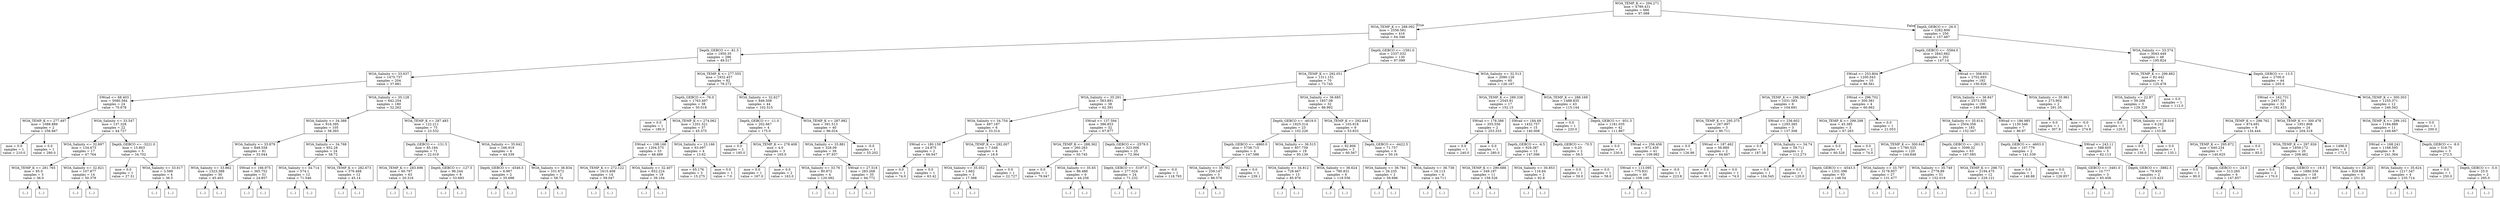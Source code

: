digraph Tree {
node [shape=box] ;
0 [label="WOA_TEMP_K <= 294.271\nmse = 4789.431\nsamples = 666\nvalue = 97.088"] ;
1 [label="WOA_TEMP_K <= 288.092\nmse = 2556.581\nsamples = 416\nvalue = 64.346"] ;
0 -> 1 [labeldistance=2.5, labelangle=45, headlabel="True"] ;
2 [label="Depth_GEBCO <= -81.5\nmse = 1950.35\nsamples = 286\nvalue = 49.517"] ;
1 -> 2 ;
3 [label="WOA_Salinity <= 33.637\nmse = 1475.737\nsamples = 204\nvalue = 37.881"] ;
2 -> 3 ;
4 [label="SWrad <= 68.403\nmse = 5080.584\nsamples = 24\nvalue = 70.678"] ;
3 -> 4 ;
5 [label="WOA_TEMP_K <= 277.497\nmse = 1088.889\nsamples = 2\nvalue = 256.667"] ;
4 -> 5 ;
6 [label="mse = 0.0\nsamples = 1\nvalue = 210.0"] ;
5 -> 6 ;
7 [label="mse = 0.0\nsamples = 1\nvalue = 280.0"] ;
5 -> 7 ;
8 [label="WOA_Salinity <= 33.547\nmse = 137.328\nsamples = 22\nvalue = 44.727"] ;
4 -> 8 ;
9 [label="WOA_Salinity <= 32.697\nmse = 134.473\nsamples = 17\nvalue = 47.764"] ;
8 -> 9 ;
10 [label="WOA_TEMP_K <= 281.765\nmse = 85.0\nsamples = 3\nvalue = 36.0"] ;
9 -> 10 ;
11 [label="(...)"] ;
10 -> 11 ;
14 [label="(...)"] ;
10 -> 14 ;
15 [label="WOA_Salinity <= 32.821\nmse = 107.877\nsamples = 14\nvalue = 50.379"] ;
9 -> 15 ;
16 [label="(...)"] ;
15 -> 16 ;
17 [label="(...)"] ;
15 -> 17 ;
36 [label="Depth_GEBCO <= -3221.0\nmse = 15.803\nsamples = 5\nvalue = 34.702"] ;
8 -> 36 ;
37 [label="mse = 0.0\nsamples = 1\nvalue = 27.51"] ;
36 -> 37 ;
38 [label="WOA_Salinity <= 33.617\nmse = 3.589\nsamples = 4\nvalue = 36.5"] ;
36 -> 38 ;
39 [label="(...)"] ;
38 -> 39 ;
44 [label="(...)"] ;
38 -> 44 ;
45 [label="WOA_Salinity <= 35.128\nmse = 642.254\nsamples = 180\nvalue = 32.262"] ;
3 -> 45 ;
46 [label="WOA_Salinity <= 34.388\nmse = 916.395\nsamples = 105\nvalue = 38.393"] ;
45 -> 46 ;
47 [label="WOA_Salinity <= 33.879\nmse = 848.558\nsamples = 81\nvalue = 33.044"] ;
46 -> 47 ;
48 [label="WOA_Salinity <= 33.862\nmse = 1323.388\nsamples = 30\nvalue = 45.403"] ;
47 -> 48 ;
49 [label="(...)"] ;
48 -> 49 ;
102 [label="(...)"] ;
48 -> 102 ;
107 [label="SWrad <= 166.975\nmse = 365.752\nsamples = 51\nvalue = 24.857"] ;
47 -> 107 ;
108 [label="(...)"] ;
107 -> 108 ;
135 [label="(...)"] ;
107 -> 135 ;
204 [label="WOA_Salinity <= 34.768\nmse = 652.28\nsamples = 24\nvalue = 58.72"] ;
46 -> 204 ;
205 [label="WOA_Salinity <= 34.714\nmse = 574.1\nsamples = 12\nvalue = 71.546"] ;
204 -> 205 ;
206 [label="(...)"] ;
205 -> 206 ;
223 [label="(...)"] ;
205 -> 223 ;
226 [label="WOA_TEMP_K <= 282.673\nmse = 376.468\nsamples = 12\nvalue = 45.14"] ;
204 -> 226 ;
227 [label="(...)"] ;
226 -> 227 ;
236 [label="(...)"] ;
226 -> 236 ;
249 [label="WOA_TEMP_K <= 287.483\nmse = 122.211\nsamples = 75\nvalue = 23.532"] ;
45 -> 249 ;
250 [label="Depth_GEBCO <= -131.5\nmse = 85.184\nsamples = 71\nvalue = 22.019"] ;
249 -> 250 ;
251 [label="WOA_TEMP_K <= 283.696\nmse = 60.797\nsamples = 63\nvalue = 20.316"] ;
250 -> 251 ;
252 [label="(...)"] ;
251 -> 252 ;
291 [label="(...)"] ;
251 -> 291 ;
310 [label="Depth_GEBCO <= -127.5\nmse = 96.244\nsamples = 8\nvalue = 33.693"] ;
250 -> 310 ;
311 [label="(...)"] ;
310 -> 311 ;
314 [label="(...)"] ;
310 -> 314 ;
321 [label="WOA_Salinity <= 35.642\nmse = 166.919\nsamples = 4\nvalue = 44.339"] ;
249 -> 321 ;
322 [label="Depth_GEBCO <= -4546.5\nmse = 6.967\nsamples = 2\nvalue = 35.698"] ;
321 -> 322 ;
323 [label="(...)"] ;
322 -> 323 ;
324 [label="(...)"] ;
322 -> 324 ;
325 [label="WOA_Salinity <= 36.834\nmse = 101.672\nsamples = 2\nvalue = 58.74"] ;
321 -> 325 ;
326 [label="(...)"] ;
325 -> 326 ;
327 [label="(...)"] ;
325 -> 327 ;
328 [label="WOA_TEMP_K <= 277.555\nmse = 1932.457\nsamples = 82\nvalue = 79.272"] ;
2 -> 328 ;
329 [label="Depth_GEBCO <= -76.0\nmse = 1763.497\nsamples = 38\nvalue = 50.018"] ;
328 -> 329 ;
330 [label="mse = 0.0\nsamples = 1\nvalue = 180.0"] ;
329 -> 330 ;
331 [label="WOA_TEMP_K <= 274.062\nmse = 1201.521\nsamples = 37\nvalue = 45.375"] ;
329 -> 331 ;
332 [label="SWrad <= 198.166\nmse = 1204.575\nsamples = 33\nvalue = 48.489"] ;
331 -> 332 ;
333 [label="WOA_TEMP_K <= 272.122\nmse = 1615.408\nsamples = 14\nvalue = 59.047"] ;
332 -> 333 ;
334 [label="(...)"] ;
333 -> 334 ;
341 [label="(...)"] ;
333 -> 341 ;
344 [label="WOA_Salinity <= 32.407\nmse = 652.224\nsamples = 19\nvalue = 39.104"] ;
332 -> 344 ;
345 [label="(...)"] ;
344 -> 345 ;
346 [label="(...)"] ;
344 -> 346 ;
355 [label="WOA_Salinity <= 23.166\nmse = 63.097\nsamples = 4\nvalue = 13.62"] ;
331 -> 355 ;
356 [label="mse = 65.176\nsamples = 3\nvalue = 15.275"] ;
355 -> 356 ;
357 [label="mse = 0.0\nsamples = 1\nvalue = 7.0"] ;
355 -> 357 ;
358 [label="WOA_Salinity <= 32.627\nmse = 846.508\nsamples = 44\nvalue = 102.515"] ;
328 -> 358 ;
359 [label="Depth_GEBCO <= -11.0\nmse = 202.667\nsamples = 4\nvalue = 175.0"] ;
358 -> 359 ;
360 [label="mse = 0.0\nsamples = 1\nvalue = 195.0"] ;
359 -> 360 ;
361 [label="WOA_TEMP_K <= 278.408\nmse = 4.0\nsamples = 3\nvalue = 165.0"] ;
359 -> 361 ;
362 [label="mse = 0.0\nsamples = 1\nvalue = 167.0"] ;
361 -> 362 ;
363 [label="mse = 0.0\nsamples = 2\nvalue = 163.0"] ;
361 -> 363 ;
364 [label="WOA_TEMP_K <= 287.982\nmse = 391.513\nsamples = 40\nvalue = 96.024"] ;
358 -> 364 ;
365 [label="WOA_Salinity <= 33.881\nmse = 328.09\nsamples = 39\nvalue = 97.937"] ;
364 -> 365 ;
366 [label="WOA_Salinity <= 33.76\nmse = 80.872\nsamples = 4\nvalue = 120.092"] ;
365 -> 366 ;
367 [label="(...)"] ;
366 -> 367 ;
372 [label="(...)"] ;
366 -> 372 ;
373 [label="SWrad <= 27.518\nmse = 283.268\nsamples = 35\nvalue = 94.772"] ;
365 -> 373 ;
374 [label="(...)"] ;
373 -> 374 ;
375 [label="(...)"] ;
373 -> 375 ;
422 [label="mse = -0.0\nsamples = 1\nvalue = 55.202"] ;
364 -> 422 ;
423 [label="Depth_GEBCO <= -1591.0\nmse = 2337.032\nsamples = 130\nvalue = 97.099"] ;
1 -> 423 ;
424 [label="WOA_TEMP_K <= 292.051\nmse = 1311.151\nsamples = 70\nvalue = 73.745"] ;
423 -> 424 ;
425 [label="WOA_Salinity <= 35.291\nmse = 563.891\nsamples = 38\nvalue = 62.391"] ;
424 -> 425 ;
426 [label="WOA_Salinity <= 34.754\nmse = 497.187\nsamples = 6\nvalue = 33.314"] ;
425 -> 426 ;
427 [label="SWrad <= 180.159\nmse = 24.875\nsamples = 2\nvalue = 66.947"] ;
426 -> 427 ;
428 [label="mse = 0.0\nsamples = 1\nvalue = 74.0"] ;
427 -> 428 ;
429 [label="mse = 0.0\nsamples = 1\nvalue = 63.42"] ;
427 -> 429 ;
430 [label="WOA_TEMP_K <= 292.007\nmse = 7.048\nsamples = 4\nvalue = 18.9"] ;
426 -> 430 ;
431 [label="WOA_Salinity <= 35.052\nmse = 1.662\nsamples = 3\nvalue = 17.368"] ;
430 -> 431 ;
432 [label="(...)"] ;
431 -> 432 ;
433 [label="(...)"] ;
431 -> 433 ;
434 [label="mse = 0.0\nsamples = 1\nvalue = 22.727"] ;
430 -> 434 ;
435 [label="SWrad <= 137.594\nmse = 386.853\nsamples = 32\nvalue = 67.877"] ;
425 -> 435 ;
436 [label="WOA_TEMP_K <= 288.362\nmse = 260.263\nsamples = 7\nvalue = 50.745"] ;
435 -> 436 ;
437 [label="mse = 0.0\nsamples = 1\nvalue = 79.947"] ;
436 -> 437 ;
438 [label="WOA_Salinity <= 35.65\nmse = 86.486\nsamples = 6\nvalue = 44.256"] ;
436 -> 438 ;
439 [label="(...)"] ;
438 -> 439 ;
440 [label="(...)"] ;
438 -> 440 ;
449 [label="Depth_GEBCO <= -2579.5\nmse = 323.006\nsamples = 25\nvalue = 72.364"] ;
435 -> 449 ;
450 [label="Depth_GEBCO <= -5197.0\nmse = 277.024\nsamples = 24\nvalue = 71.232"] ;
449 -> 450 ;
451 [label="(...)"] ;
450 -> 451 ;
452 [label="(...)"] ;
450 -> 452 ;
485 [label="mse = -0.0\nsamples = 1\nvalue = 118.793"] ;
449 -> 485 ;
486 [label="WOA_Salinity <= 36.685\nmse = 1857.08\nsamples = 32\nvalue = 86.992"] ;
424 -> 486 ;
487 [label="Depth_GEBCO <= -4619.0\nmse = 1925.314\nsamples = 23\nvalue = 102.226"] ;
486 -> 487 ;
488 [label="Depth_GEBCO <= -4860.0\nmse = 5738.715\nsamples = 4\nvalue = 147.586"] ;
487 -> 488 ;
489 [label="WOA_Salinity <= 35.792\nmse = 259.147\nsamples = 3\nvalue = 86.576"] ;
488 -> 489 ;
490 [label="(...)"] ;
489 -> 490 ;
493 [label="(...)"] ;
489 -> 493 ;
494 [label="mse = 0.0\nsamples = 1\nvalue = 239.1"] ;
488 -> 494 ;
495 [label="WOA_Salinity <= 36.515\nmse = 957.759\nsamples = 19\nvalue = 95.139"] ;
487 -> 495 ;
496 [label="WOA_Salinity <= 34.812\nmse = 728.467\nsamples = 13\nvalue = 85.976"] ;
495 -> 496 ;
497 [label="(...)"] ;
496 -> 497 ;
502 [label="(...)"] ;
496 -> 502 ;
519 [label="WOA_Salinity <= 36.624\nmse = 780.831\nsamples = 6\nvalue = 118.556"] ;
495 -> 519 ;
520 [label="(...)"] ;
519 -> 520 ;
525 [label="(...)"] ;
519 -> 525 ;
530 [label="WOA_TEMP_K <= 292.644\nmse = 103.918\nsamples = 9\nvalue = 53.833"] ;
486 -> 530 ;
531 [label="mse = 92.806\nsamples = 3\nvalue = 60.567"] ;
530 -> 531 ;
532 [label="Depth_GEBCO <= -4422.5\nmse = 71.757\nsamples = 6\nvalue = 50.16"] ;
530 -> 532 ;
533 [label="WOA_Salinity <= 36.784\nmse = 26.235\nsamples = 2\nvalue = 59.696"] ;
532 -> 533 ;
534 [label="(...)"] ;
533 -> 534 ;
535 [label="(...)"] ;
533 -> 535 ;
536 [label="WOA_Salinity <= 36.738\nmse = 16.113\nsamples = 4\nvalue = 44.711"] ;
532 -> 536 ;
537 [label="(...)"] ;
536 -> 537 ;
538 [label="(...)"] ;
536 -> 538 ;
541 [label="WOA_Salinity <= 32.513\nmse = 2090.126\nsamples = 60\nvalue = 126.167"] ;
423 -> 541 ;
542 [label="WOA_TEMP_K <= 289.338\nmse = 2545.91\nsamples = 17\nvalue = 152.15"] ;
541 -> 542 ;
543 [label="SWrad <= 178.386\nmse = 355.556\nsamples = 2\nvalue = 253.333"] ;
542 -> 543 ;
544 [label="mse = 0.0\nsamples = 1\nvalue = 240.0"] ;
543 -> 544 ;
545 [label="mse = 0.0\nsamples = 1\nvalue = 280.0"] ;
543 -> 545 ;
546 [label="SWrad <= 184.69\nmse = 1432.757\nsamples = 15\nvalue = 140.008"] ;
542 -> 546 ;
547 [label="Depth_GEBCO <= -4.5\nmse = 929.387\nsamples = 13\nvalue = 147.096"] ;
546 -> 547 ;
548 [label="WOA_TEMP_K <= 290.688\nmse = 349.197\nsamples = 11\nvalue = 158.526"] ;
547 -> 548 ;
549 [label="(...)"] ;
548 -> 549 ;
556 [label="(...)"] ;
548 -> 556 ;
567 [label="WOA_Salinity <= 30.853\nmse = 116.64\nsamples = 2\nvalue = 92.8"] ;
547 -> 567 ;
568 [label="(...)"] ;
567 -> 568 ;
569 [label="(...)"] ;
567 -> 569 ;
570 [label="Depth_GEBCO <= -70.5\nmse = 0.25\nsamples = 2\nvalue = 58.5"] ;
546 -> 570 ;
571 [label="mse = 0.0\nsamples = 1\nvalue = 59.0"] ;
570 -> 571 ;
572 [label="mse = 0.0\nsamples = 1\nvalue = 58.0"] ;
570 -> 572 ;
573 [label="WOA_TEMP_K <= 288.169\nmse = 1488.835\nsamples = 43\nvalue = 115.144"] ;
541 -> 573 ;
574 [label="mse = 0.0\nsamples = 1\nvalue = 220.0"] ;
573 -> 574 ;
575 [label="Depth_GEBCO <= -931.5\nmse = 1181.035\nsamples = 42\nvalue = 111.867"] ;
573 -> 575 ;
576 [label="mse = 0.0\nsamples = 1\nvalue = 230.6"] ;
575 -> 576 ;
577 [label="SWrad <= 256.456\nmse = 972.459\nsamples = 41\nvalue = 109.982"] ;
575 -> 577 ;
578 [label="SWrad <= 113.095\nmse = 775.831\nsamples = 40\nvalue = 108.146"] ;
577 -> 578 ;
579 [label="(...)"] ;
578 -> 579 ;
588 [label="(...)"] ;
578 -> 588 ;
639 [label="mse = -0.0\nsamples = 1\nvalue = 223.8"] ;
577 -> 639 ;
640 [label="Depth_GEBCO <= -26.0\nmse = 3282.809\nsamples = 250\nvalue = 157.487"] ;
0 -> 640 [labeldistance=2.5, labelangle=-45, headlabel="False"] ;
641 [label="Depth_GEBCO <= -5584.0\nmse = 2843.662\nsamples = 202\nvalue = 147.14"] ;
640 -> 641 ;
642 [label="SWrad <= 253.804\nmse = 1200.043\nsamples = 10\nvalue = 86.561"] ;
641 -> 642 ;
643 [label="WOA_TEMP_K <= 296.392\nmse = 1031.583\nsamples = 6\nvalue = 104.691"] ;
642 -> 643 ;
644 [label="WOA_TEMP_K <= 295.375\nmse = 267.997\nsamples = 3\nvalue = 90.711"] ;
643 -> 644 ;
645 [label="mse = 0.0\nsamples = 1\nvalue = 126.98"] ;
644 -> 645 ;
646 [label="SWrad <= 187.462\nmse = 56.889\nsamples = 2\nvalue = 84.667"] ;
644 -> 646 ;
647 [label="mse = 0.0\nsamples = 1\nvalue = 90.0"] ;
646 -> 647 ;
648 [label="mse = 0.0\nsamples = 1\nvalue = 74.0"] ;
646 -> 648 ;
649 [label="SWrad <= 236.602\nmse = 1293.385\nsamples = 3\nvalue = 137.308"] ;
643 -> 649 ;
650 [label="mse = 0.0\nsamples = 1\nvalue = 187.38"] ;
649 -> 650 ;
651 [label="WOA_Salinity <= 34.74\nmse = 59.711\nsamples = 2\nvalue = 112.273"] ;
649 -> 651 ;
652 [label="mse = 0.0\nsamples = 1\nvalue = 104.545"] ;
651 -> 652 ;
653 [label="mse = 0.0\nsamples = 1\nvalue = 120.0"] ;
651 -> 653 ;
654 [label="SWrad <= 296.702\nmse = 300.381\nsamples = 4\nvalue = 60.662"] ;
642 -> 654 ;
655 [label="WOA_TEMP_K <= 299.298\nmse = 45.385\nsamples = 3\nvalue = 67.263"] ;
654 -> 655 ;
656 [label="mse = 0.0\nsamples = 1\nvalue = 60.526"] ;
655 -> 656 ;
657 [label="mse = 0.0\nsamples = 2\nvalue = 74.0"] ;
655 -> 657 ;
658 [label="mse = 0.0\nsamples = 1\nvalue = 21.053"] ;
654 -> 658 ;
659 [label="SWrad <= 308.631\nmse = 2702.693\nsamples = 192\nvalue = 150.926"] ;
641 -> 659 ;
660 [label="WOA_Salinity <= 36.847\nmse = 2573.535\nsamples = 190\nvalue = 149.886"] ;
659 -> 660 ;
661 [label="WOA_Salinity <= 35.614\nmse = 2504.356\nsamples = 183\nvalue = 152.347"] ;
660 -> 661 ;
662 [label="WOA_TEMP_K <= 300.641\nmse = 1780.525\nsamples = 120\nvalue = 144.848"] ;
661 -> 662 ;
663 [label="Depth_GEBCO <= -4543.5\nmse = 1331.396\nsamples = 93\nvalue = 148.54"] ;
662 -> 663 ;
664 [label="(...)"] ;
663 -> 664 ;
685 [label="(...)"] ;
663 -> 685 ;
816 [label="WOA_Salinity <= 33.797\nmse = 3178.957\nsamples = 27\nvalue = 131.477"] ;
662 -> 816 ;
817 [label="(...)"] ;
816 -> 817 ;
826 [label="(...)"] ;
816 -> 826 ;
869 [label="Depth_GEBCO <= -261.5\nmse = 3599.32\nsamples = 63\nvalue = 167.085"] ;
661 -> 869 ;
870 [label="WOA_Salinity <= 35.749\nmse = 2778.89\nsamples = 51\nvalue = 152.019"] ;
869 -> 870 ;
871 [label="(...)"] ;
870 -> 871 ;
878 [label="(...)"] ;
870 -> 878 ;
957 [label="WOA_TEMP_K <= 298.73\nmse = 2194.475\nsamples = 12\nvalue = 229.121"] ;
869 -> 957 ;
958 [label="(...)"] ;
957 -> 958 ;
967 [label="(...)"] ;
957 -> 967 ;
974 [label="SWrad <= 186.985\nmse = 1130.546\nsamples = 7\nvalue = 96.97"] ;
660 -> 974 ;
975 [label="Depth_GEBCO <= -4603.0\nmse = 107.779\nsamples = 2\nvalue = 141.539"] ;
974 -> 975 ;
976 [label="mse = 0.0\nsamples = 1\nvalue = 148.88"] ;
975 -> 976 ;
977 [label="mse = 0.0\nsamples = 1\nvalue = 126.857"] ;
975 -> 977 ;
978 [label="SWrad <= 243.11\nmse = 588.605\nsamples = 5\nvalue = 82.113"] ;
974 -> 978 ;
979 [label="Depth_GEBCO <= -3481.0\nmse = 10.777\nsamples = 3\nvalue = 65.458"] ;
978 -> 979 ;
980 [label="(...)"] ;
979 -> 980 ;
983 [label="(...)"] ;
979 -> 983 ;
984 [label="Depth_GEBCO <= -3882.5\nmse = 79.935\nsamples = 2\nvalue = 115.423"] ;
978 -> 984 ;
985 [label="(...)"] ;
984 -> 985 ;
986 [label="(...)"] ;
984 -> 986 ;
987 [label="WOA_Salinity <= 35.961\nmse = 273.902\nsamples = 2\nvalue = 291.35"] ;
659 -> 987 ;
988 [label="mse = 0.0\nsamples = 1\nvalue = 307.9"] ;
987 -> 988 ;
989 [label="mse = -0.0\nsamples = 1\nvalue = 274.8"] ;
987 -> 989 ;
990 [label="WOA_Salinity <= 33.374\nmse = 3043.449\nsamples = 48\nvalue = 195.824"] ;
640 -> 990 ;
991 [label="WOA_TEMP_K <= 299.882\nmse = 82.442\nsamples = 4\nvalue = 125.478"] ;
990 -> 991 ;
992 [label="WOA_Salinity <= 22.87\nmse = 39.268\nsamples = 3\nvalue = 129.329"] ;
991 -> 992 ;
993 [label="mse = 0.0\nsamples = 1\nvalue = 120.0"] ;
992 -> 993 ;
994 [label="WOA_Salinity <= 28.016\nmse = 6.242\nsamples = 2\nvalue = 133.06"] ;
992 -> 994 ;
995 [label="mse = 0.0\nsamples = 1\nvalue = 130.0"] ;
994 -> 995 ;
996 [label="mse = 0.0\nsamples = 1\nvalue = 135.1"] ;
994 -> 996 ;
997 [label="mse = 0.0\nsamples = 1\nvalue = 112.0"] ;
991 -> 997 ;
998 [label="Depth_GEBCO <= -13.5\nmse = 2700.0\nsamples = 44\nvalue = 205.0"] ;
990 -> 998 ;
999 [label="SWrad <= 162.731\nmse = 2457.191\nsamples = 32\nvalue = 192.453"] ;
998 -> 999 ;
1000 [label="WOA_TEMP_K <= 298.762\nmse = 874.691\nsamples = 8\nvalue = 134.444"] ;
999 -> 1000 ;
1001 [label="WOA_TEMP_K <= 295.872\nmse = 640.234\nsamples = 7\nvalue = 140.625"] ;
1000 -> 1001 ;
1002 [label="mse = 0.0\nsamples = 1\nvalue = 90.0"] ;
1001 -> 1002 ;
1003 [label="Depth_GEBCO <= -24.0\nmse = 313.265\nsamples = 6\nvalue = 147.857"] ;
1001 -> 1003 ;
1004 [label="(...)"] ;
1003 -> 1004 ;
1005 [label="(...)"] ;
1003 -> 1005 ;
1010 [label="mse = 0.0\nsamples = 1\nvalue = 85.0"] ;
1000 -> 1010 ;
1011 [label="WOA_TEMP_K <= 300.478\nmse = 1951.808\nsamples = 24\nvalue = 204.318"] ;
999 -> 1011 ;
1012 [label="WOA_TEMP_K <= 297.926\nmse = 1859.172\nsamples = 20\nvalue = 208.462"] ;
1011 -> 1012 ;
1013 [label="mse = 0.0\nsamples = 2\nvalue = 170.0"] ;
1012 -> 1013 ;
1014 [label="Depth_GEBCO <= -19.5\nmse = 1880.556\nsamples = 18\nvalue = 211.667"] ;
1012 -> 1014 ;
1015 [label="(...)"] ;
1014 -> 1015 ;
1022 [label="(...)"] ;
1014 -> 1022 ;
1023 [label="mse = 1496.0\nsamples = 4\nvalue = 172.0"] ;
1011 -> 1023 ;
1024 [label="WOA_TEMP_K <= 300.303\nmse = 1255.371\nsamples = 12\nvalue = 246.562"] ;
998 -> 1024 ;
1025 [label="WOA_TEMP_K <= 299.102\nmse = 1184.889\nsamples = 11\nvalue = 249.667"] ;
1024 -> 1025 ;
1026 [label="SWrad <= 168.241\nmse = 1168.595\nsamples = 8\nvalue = 241.364"] ;
1025 -> 1026 ;
1027 [label="WOA_Salinity <= 35.203\nmse = 929.688\nsamples = 4\nvalue = 251.25"] ;
1026 -> 1027 ;
1028 [label="(...)"] ;
1027 -> 1028 ;
1029 [label="(...)"] ;
1027 -> 1029 ;
1030 [label="WOA_Salinity <= 35.624\nmse = 1217.347\nsamples = 4\nvalue = 235.714"] ;
1026 -> 1030 ;
1031 [label="(...)"] ;
1030 -> 1031 ;
1032 [label="(...)"] ;
1030 -> 1032 ;
1033 [label="Depth_GEBCO <= -9.0\nmse = 518.75\nsamples = 3\nvalue = 272.5"] ;
1025 -> 1033 ;
1034 [label="mse = 0.0\nsamples = 1\nvalue = 250.0"] ;
1033 -> 1034 ;
1035 [label="Depth_GEBCO <= -5.0\nmse = 25.0\nsamples = 2\nvalue = 295.0"] ;
1033 -> 1035 ;
1036 [label="(...)"] ;
1035 -> 1036 ;
1037 [label="(...)"] ;
1035 -> 1037 ;
1038 [label="mse = 0.0\nsamples = 1\nvalue = 200.0"] ;
1024 -> 1038 ;
}